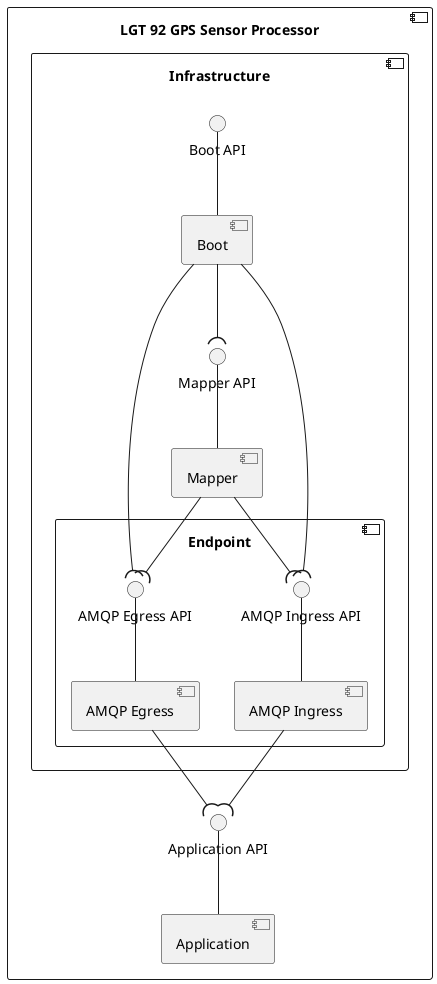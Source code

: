 @startuml logical-view-level3-lgt-92-gps-sensor-processor

skinparam Monochrome true

component "LGT 92 GPS Sensor Processor" {
    component "Application" as APP
    component "Infrastructure" as INFRA {
        component "Boot" as BOOT
        component "Mapper" as MAP
        component "Endpoint" as ENDPOINT {
            component "AMQP Egress" as EGRESS
            component "AMQP Ingress" as INGRESS
            interface "AMQP Egress API" as EGRESS_API
            interface "AMQP Ingress API" as INGRESS_API
        }
        () "Boot API" as BOOT_API
        () "Mapper API" as MAP_API
    }

    () "Application API" as APP_API

    EGRESS_API -- EGRESS
    INGRESS_API -- INGRESS

    APP_API -- APP
    BOOT_API -- BOOT
    MAP_API -- MAP

    EGRESS --( APP_API
    INGRESS --( APP_API

    MAP --( EGRESS_API
    MAP --( INGRESS_API

    BOOT --( MAP_API
    BOOT --( INGRESS_API
    BOOT --( EGRESS_API
}

@enduml
